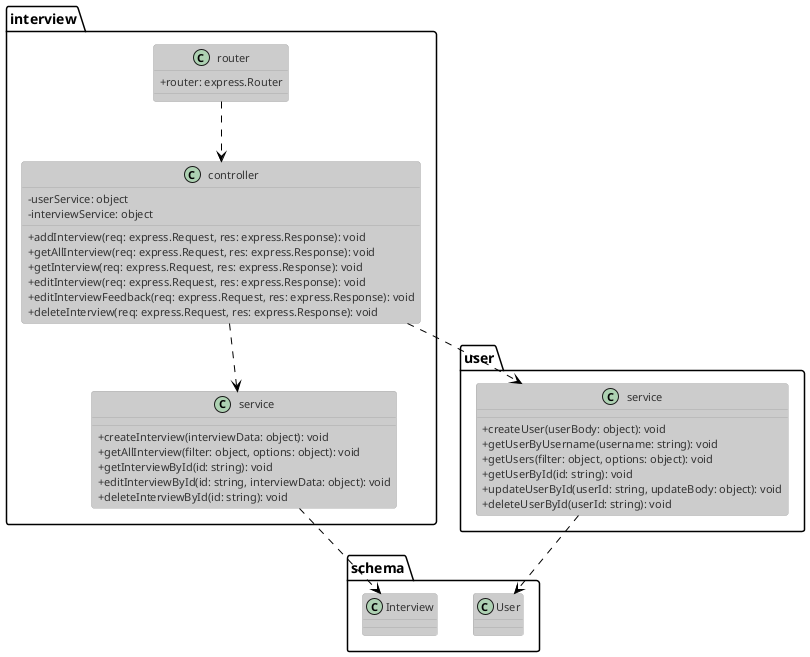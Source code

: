 @startuml interviewClass
!theme reddress-lightblue

skinparam classAttributeIconSize 0
class interview.controller{
  - {field} userService: object
  - {field} interviewService: object

  + {method} addInterview(req: express.Request, res: express.Response): void
  + {method} getAllInterview(req: express.Request, res: express.Response): void
  + {method} getInterview(req: express.Request, res: express.Response): void
  + {method} editInterview(req: express.Request, res: express.Response): void
  + {method} editInterviewFeedback(req: express.Request, res: express.Response): void
  + {method} deleteInterview(req: express.Request, res: express.Response): void
}

class interview.service{
  + {method} createInterview(interviewData: object): void
  + {method} getAllInterview(filter: object, options: object): void
  + {method} getInterviewById(id: string): void
  + {method} editInterviewById(id: string, interviewData: object): void
  + {method} deleteInterviewById(id: string): void
}

class interview.router{
  + {field} router: express.Router
}

class user.service{
  + {method} createUser(userBody: object): void
  + {method} getUserByUsername(username: string): void
  + {method} getUsers(filter: object, options: object): void
  + {method} getUserById(id: string): void
  + {method} updateUserById(userId: string, updateBody: object): void
  + {method} deleteUserById(userId: string): void
}


class schema.Interview {

}

class schema.User {

}

interview.router ..> interview.controller
interview.controller ..> interview.service
interview.controller ..> user.service
interview.service ..> schema.Interview
user.service ..> schema.User
@enduml
